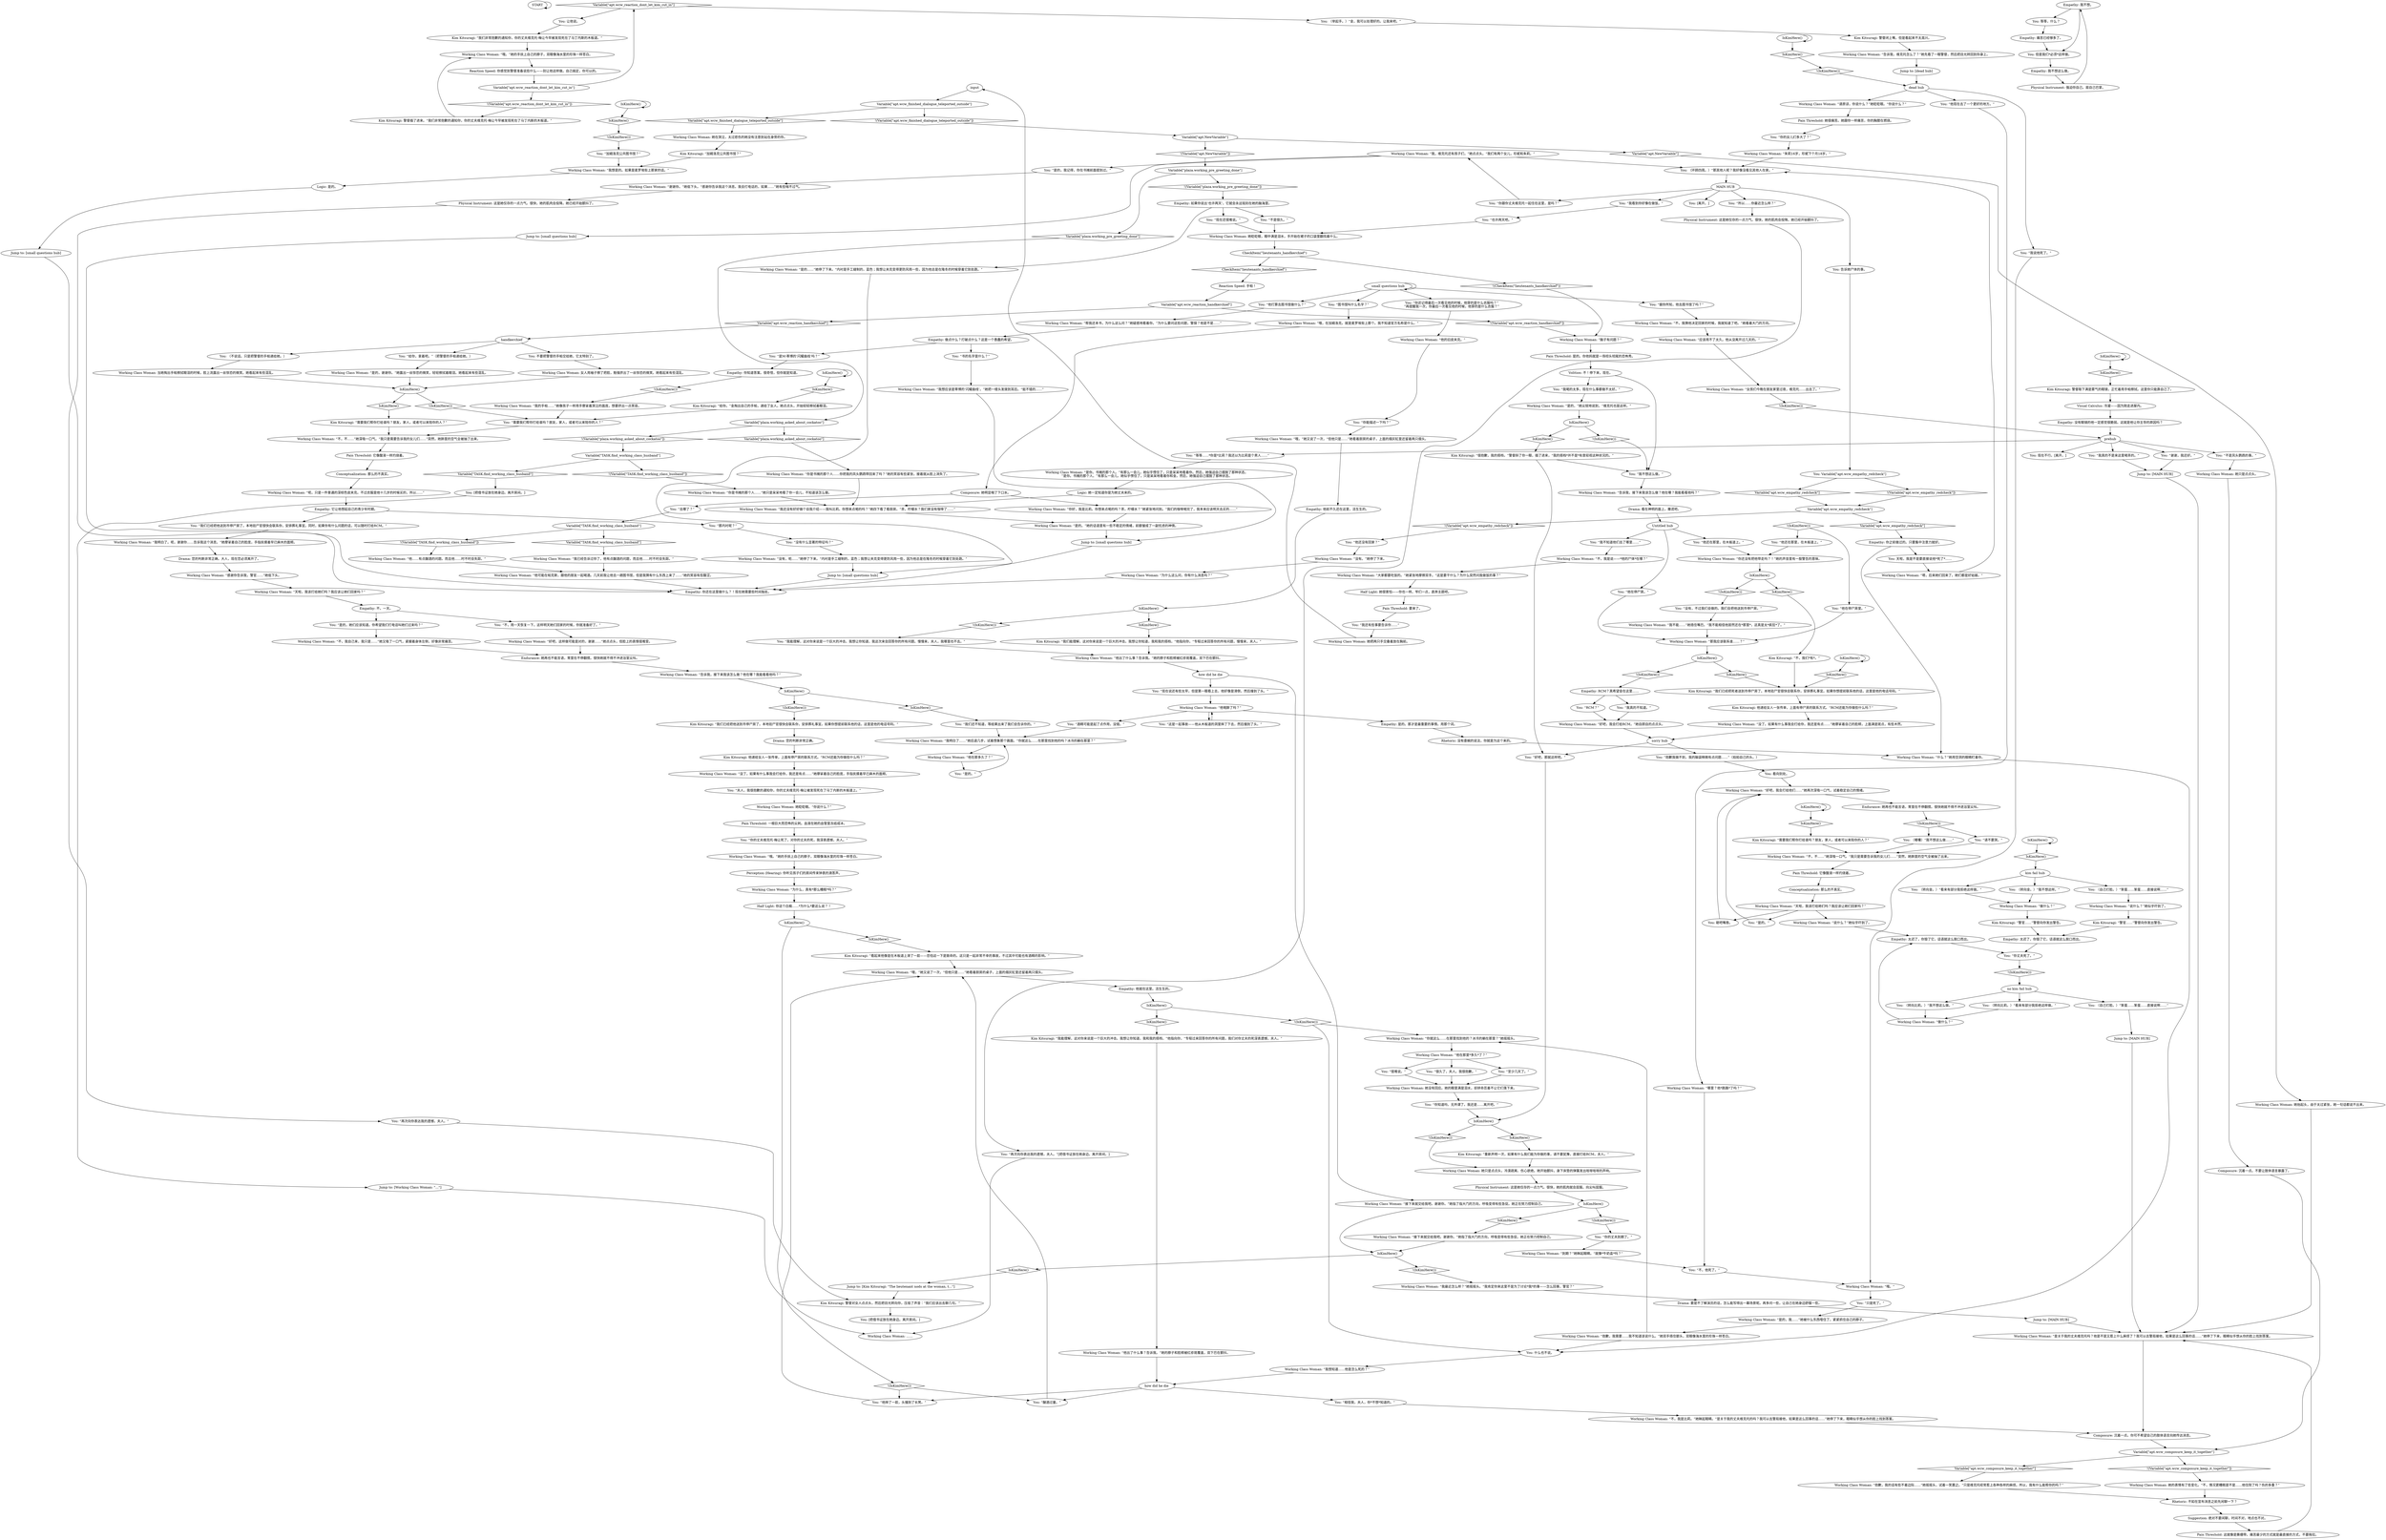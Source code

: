 # APT / WCW MAIN
# Working Class Woman in her room, apartment #20.
# ==================================================
digraph G {
	  0 [label="START"];
	  1 [label="input"];
	  2 [label="Pain Threshold: 要来了。"];
	  3 [label="Jump to: [MAIN HUB]"];
	  4 [label="Working Class Woman: “是关于我的丈夫维克托吗？他是不是又惹上什么麻烦了？我可以去警局接他，如果是这么回事的话……”她停了下来，眼睛似乎想从你的脸上找到答案。"];
	  5 [label="MAIN HUB"];
	  6 [label="Working Class Woman: “女孩们今晚在朋友家里过夜，维克托……出去了。”"];
	  7 [label="Jump to: [small questions hub]"];
	  8 [label="You: “你的女儿们多大了？”"];
	  9 [label="IsKimHere()"];
	  10 [label="IsKimHere()", shape=diamond];
	  11 [label="!(IsKimHere())", shape=diamond];
	  12 [label="Reaction Speed: 你感觉到警督准备说些什么——别让他这样做。自己搞定，你可以的。"];
	  13 [label="Working Class Woman: “哦，”她又说了一次，“但他只是……”她看着厨房的桌子，上面的烟灰缸里还留着两只烟头。"];
	  14 [label="Working Class Woman: “你就这么……在那里找到他的？冰冷的躺在那里？”她摇摇头。"];
	  15 [label="You: “我不想这么做。”"];
	  16 [label="You: “你知道吗，无所谓了。我还是……离开吧。”"];
	  17 [label="Perception (Hearing): 你听见孩子们的房间传来钟表的滴答声。"];
	  18 [label="Working Class Woman: “哦，”她又说了一次，“但他只是……”她看着厨房的桌子，上面的烟灰缸里还留着两只烟头。"];
	  19 [label="Working Class Woman: “呃，只是一件普通的深棕色皮夹克。不过衣服是他十几岁的时候买的，所以……”"];
	  20 [label="Working Class Woman: “天啦，我该打给她们吗？我应该让她们回家吗？”"];
	  21 [label="Physical Instrument: 这是她仅存的一点力气。很快，她的肌肉会投降。她已经开始颤抖了。"];
	  22 [label="Working Class Woman: “我最近怎么样？”她摇摇头。“我肯定你来这里不是为了讨论*我*的事——怎么回事，警官？”"];
	  23 [label="You: [把借书证放在她身边。离开房间。]"];
	  24 [label="Working Class Woman: “是你。书摊的那个人。”有那么一会儿，她似乎愣住了，只是呆呆地看着你。然后，她强迫自己摆脱了那种状态。\n“是你。书摊的那个人。”有那么一会儿，她似乎愣住了，只是呆呆地看着你和金。然后，她强迫自己摆脱了那种状态。"];
	  25 [label="Working Class Woman: “不，我是比莉。”她眯起眼睛。“是关于我的丈夫维克托的吗？我可以去警局接他，如果是这么回事的话……”她停了下来，眼睛似乎想从你的脸上找到答案。"];
	  26 [label="Working Class Woman: “为什么，真有*那么糟糕*吗？”"];
	  27 [label="IsKimHere()"];
	  28 [label="IsKimHere()", shape=diamond];
	  29 [label="!(IsKimHere())", shape=diamond];
	  30 [label="Working Class Woman: “告诉我，接下来我该怎么做？他在哪？我能看看他吗？”"];
	  31 [label="Working Class Woman: “什么？”她用空洞的眼睛盯着你。"];
	  32 [label="You: “夫人，我很抱歉的通知你，你的丈夫维克托·梅让被发现死在了马丁内斯的木板道上。”"];
	  33 [label="Working Class Woman: “谢谢你。”她低下头。“感谢你告诉我这个消息。我会打电话的，如果……”她有些喘不过气。"];
	  34 [label="Working Class Woman: “嗯，后来她们回来了。她们都是好姑娘。”"];
	  35 [label="Empathy: 是的。那才是最重要的事情。用那个词。"];
	  36 [label="You: “是的。”"];
	  37 [label="Empathy: 如果你说出‘也许两天’，它就会永远铭刻在她的脑海里。"];
	  38 [label="Working Class Woman: “你好，我是比莉。你想来点喝的吗？茶，柠檬水？”她紧张地问到。“我们的咖啡喝完了，我本来应该明天去买的……”"];
	  39 [label="You: “去哪了？”"];
	  40 [label="You: “他还没有回家？”"];
	  41 [label="Empathy: 我不想。"];
	  42 [label="IsKimHere()"];
	  43 [label="IsKimHere()", shape=diamond];
	  44 [label="!(IsKimHere())", shape=diamond];
	  45 [label="Working Class Woman: “请原谅，你说什么？”她眨眨眼。“你说什么？”"];
	  46 [label="You: “你的丈夫到期了。”"];
	  47 [label="Working Class Woman: “接下来就交给我吧。谢谢你。”她指了指大门的方向，呼吸变得有些急促。她正在努力控制自己。"];
	  48 [label="You: “这是一起事故——他从木板道的洞里摔了下去，然后撞到了头。”"];
	  49 [label="You: “我们还不知道，等结果出来了我们会告诉你的。”"];
	  50 [label="Kim Kitsuragi: “我们已经把他送到市停尸房了。本地验尸官很快会联系你，安排葬礼事宜。如果你想提前联系他的话，这里是他的电话号码。”"];
	  51 [label="Empathy: 你知道答案。很奇怪，但你就是知道。"];
	  52 [label="Working Class Woman: “是的。”她的话语里有一些不稳定的情绪，前额皱成了一副忧虑的神情。"];
	  53 [label="IsKimHere()"];
	  54 [label="IsKimHere()", shape=diamond];
	  55 [label="!(IsKimHere())", shape=diamond];
	  56 [label="Composure: 她明显咽了下口水。"];
	  57 [label="IsKimHere()"];
	  58 [label="IsKimHere()", shape=diamond];
	  59 [label="!(IsKimHere())", shape=diamond];
	  60 [label="Kim Kitsuragi: “加姆洛克公共图书馆？”"];
	  61 [label="Empathy: 你还在这里做什么？！现在她需要些时间独处。"];
	  62 [label="small questions hub"];
	  63 [label="You: “我还有些事要告诉你……”"];
	  64 [label="Jump to: [MAIN HUB]"];
	  65 [label="Working Class Woman: “说什么？”她似乎吓到了。"];
	  66 [label="You: 看向别处。"];
	  67 [label="Working Class Woman: “脑子有问题？”"];
	  68 [label="IsKimHere()"];
	  69 [label="IsKimHere()", shape=diamond];
	  70 [label="!(IsKimHere())", shape=diamond];
	  71 [label="You: “我们已经把他送到市停尸房了。本地验尸官很快会联系你，安排葬礼事宜。同时，如果你有什么问题的话，可以随时打给RCM。”"];
	  72 [label="You: “没有什么显著的特征吗？”"];
	  73 [label="Working Class Woman: “是的……”她停了下来。“内衬是手工缝制的，蓝色；我想让夹克变得更防风雨一些，因为他总是在隆冬的时候穿着它到处跑。”"];
	  74 [label="You: “也许两天吧。”"];
	  75 [label="Working Class Woman: “大家都要吃饭的。”她紧张地摩擦双手。“这是要干什么？为什么突然问我做饭的事？”"];
	  76 [label="IsKimHere()"];
	  77 [label="IsKimHere()", shape=diamond];
	  78 [label="!(IsKimHere())", shape=diamond];
	  79 [label="You: “不是凤头鹦鹉的事。”"];
	  80 [label="You: “据你所知，他去图书馆了吗？”"];
	  81 [label="You: “只是死了。”"];
	  82 [label="Kim Kitsuragi: “我能理解，这对你来说是一个巨大的冲击。我想让你知道，我和我的搭档，”他指向你，“专程过来回答你的所有问题，我们对你丈夫的死深表遗憾，夫人。”"];
	  83 [label="You: “我不知道他们去了哪里……”"];
	  84 [label="You: （不说话。只是把警督的手帕递给她。）"];
	  85 [label="Variable[\"apt.NewVariable\"]"];
	  86 [label="Variable[\"apt.NewVariable\"]", shape=diamond];
	  87 [label="!(Variable[\"apt.NewVariable\"])", shape=diamond];
	  88 [label="Variable[\"plaza.working_asked_about_cockatoo\"]"];
	  89 [label="Variable[\"plaza.working_asked_about_cockatoo\"]", shape=diamond];
	  90 [label="!(Variable[\"plaza.working_asked_about_cockatoo\"])", shape=diamond];
	  91 [label="You: “你能描述一下吗？”"];
	  92 [label="You: （自己打脸。）“笨蛋……笨蛋……直接说啊……”"];
	  93 [label="You: （转向比莉。）“看来有部分我拒绝这样做。”"];
	  94 [label="Working Class Woman: “不，不……”她深吸一口气。“我只是需要告诉我的女儿们……”突然，她肺里的空气全被抽了出来。"];
	  95 [label="Working Class Woman: “朱莉16岁，珍妮下个月18岁。”"];
	  96 [label="Logic: 是的。"];
	  97 [label="Physical Instrument: 强迫你自己。扇自己巴掌。"];
	  98 [label="Empathy: 他就在这里。活生生的。"];
	  99 [label="Conceptualization: 那么的不真实。"];
	  100 [label="Working Class Woman: “不。我猜他决定回家的时候，我就知道了吧。”她看着大门的方向。"];
	  101 [label="You: 等等，什么？"];
	  102 [label="kim fail hub"];
	  103 [label="Variable[\"apt.wcw_reaction_dont_let_kim_cut_in\"]"];
	  104 [label="Variable[\"apt.wcw_reaction_dont_let_kim_cut_in\"]", shape=diamond];
	  105 [label="!(Variable[\"apt.wcw_reaction_dont_let_kim_cut_in\"])", shape=diamond];
	  106 [label="Working Class Woman: “哦。”"];
	  107 [label="Working Class Woman: “你还没有把他带走吗？！”她的声音里有一股警告的意味。"];
	  108 [label="Working Class Woman: “不，我是说——*他的尸体*在哪？”"];
	  109 [label="You: “给你，拿着吧。”（把警督的手帕递给她。）"];
	  110 [label="You: “不，用一天恢复一下，这样明天她们回家的时候，你就准备好了。”"];
	  111 [label="Working Class Woman: “告诉我，接下来我该怎么做？他在哪？我能看看他吗？”"];
	  112 [label="You: “是的，我记得，你在书摊前面提到过。”"];
	  113 [label="Working Class Woman: 她抬起头，由于太过紧张，她一句话都说不出来。"];
	  114 [label="Kim Kitsuragi: 警督对女人点点头，然后把目光转向你，压低了声音：“我们应该出去聊几句。”"];
	  115 [label="Untitled hub"];
	  116 [label="IsKimHere()"];
	  117 [label="IsKimHere()", shape=diamond];
	  118 [label="!(IsKimHere())", shape=diamond];
	  119 [label="You: [把借书证放在她身边。离开房间。]"];
	  120 [label="You: “你跟你丈夫维克托一起住在这里，是吗？”"];
	  121 [label="Working Class Woman: “你是书摊的那个人……”她只是呆呆地看了你一会儿，不知道该怎么做。"];
	  122 [label="You: “我真的不知道。”"];
	  123 [label="Working Class Woman: “我明白了……”她后退几步，试着想象那个画面。“你就这么……在那里找到他的吗？冰冷的躺在那里？”"];
	  124 [label="IsKimHere()"];
	  125 [label="IsKimHere()", shape=diamond];
	  126 [label="!(IsKimHere())", shape=diamond];
	  127 [label="Working Class Woman: “我明白了。呃，谢谢你……告诉我这个消息。”她摩挲着自己的脸庞，手指抚摸着早已麻木的面颊。"];
	  128 [label="Working Class Woman: “我想应该是蒂博的‘闪耀曲线’。”她把一缕头发拨到耳后。“挺不错的……”"];
	  129 [label="Empathy: 做点什么？打破点什么？这是一个愚蠢的希望。"];
	  130 [label="Pain Threshold: 一根巨大而恐怖的尖刺。血液在她的血管里冻结成冰。"];
	  131 [label="Drama: 您的判断非常正确。"];
	  132 [label="prehub"];
	  133 [label="Variable[\"plaza.working_pre_greeting_done\"]"];
	  134 [label="Variable[\"plaza.working_pre_greeting_done\"]", shape=diamond];
	  135 [label="!(Variable[\"plaza.working_pre_greeting_done\"])", shape=diamond];
	  136 [label="Working Class Woman: “我，维克托还有孩子们，”她点点头。“我们有两个女儿，珍妮和朱莉。”"];
	  137 [label="Working Class Woman: “为什么这么问，你有什么消息吗？”"];
	  138 [label="Working Class Woman: “哦，在加姆洛克。就是麦罗埃街上那个。我不知道官方名称是什么。”"];
	  139 [label="You: “不，他死了。”"];
	  140 [label="You: “他在停尸房里。”"];
	  141 [label="You: “我能理解，这对你来说是一个巨大的冲击。我想让你知道，我这次来会回答你的所有问题。慢慢来，夫人，我哪里也不去。”"];
	  142 [label="Working Class Woman: “他喝醉了吗？”"];
	  143 [label="Working Class Woman: “他在那多久了？”"];
	  144 [label="Working Class Woman: 当她掏出手帕擦拭眼泪的时候，脸上流露出一丝惊恐的微笑。她看起来有些混乱。"];
	  145 [label="You: “是的，她们应该知道。你希望我们打电话叫她们过来吗？”"];
	  146 [label="Pain Threshold: 它像酸液一样灼烧着。"];
	  147 [label="Physical Instrument: 这是她仅存的一点力气。很快，她的肌肉会投降。她已经开始颤抖了。"];
	  148 [label="Working Class Woman: “天啦，我该打给她们吗？我应该让她们回家吗？”"];
	  149 [label="You: “是的。”"];
	  150 [label="Drama: 要是不了解演员的话，怎么能写得出一幕场景呢。再多问一些，让自己在她身边舒服一些。"];
	  151 [label="Pain Threshold: 这就像是撕绷带。痛苦最少的方式就是最直接的方式，不要拖拉。"];
	  152 [label="You: “你还记得最后一次看见他的时候，他穿的是什么衣服吗？”\n“再提醒我一次，你最后一次看见他的时候，他穿的是什么衣服？”"];
	  153 [label="You: “相信我，夫人，你*不想*知道的。”"];
	  154 [label="You: “你的丈夫维克托·梅让死了。对你的丈夫的死，我深表遗憾，夫人。”"];
	  155 [label="how did he die"];
	  156 [label="You: “现在还很难说。”"];
	  157 [label="Visual Calculus: 冷凝——因为刚走进屋内。"];
	  158 [label="IsKimHere()"];
	  159 [label="IsKimHere()", shape=diamond];
	  160 [label="!(IsKimHere())", shape=diamond];
	  161 [label="You: “我真的不是来这里喝茶的。”"];
	  162 [label="You: [离开。]"];
	  163 [label="Logic: 她一定知道你是为她丈夫来的。"];
	  164 [label="Variable[\"TASK.find_working_class_husband\"]"];
	  165 [label="Variable[\"TASK.find_working_class_husband\"]", shape=diamond];
	  166 [label="!(Variable[\"TASK.find_working_class_husband\"])", shape=diamond];
	  167 [label="You: “等等……*你是*比莉？我还以为比莉是个男人……”"];
	  168 [label="Working Class Woman: “他出了什么事？告诉我。”她的脖子和脸颊被红疹斑覆盖，双下巴在颤抖。"];
	  169 [label="IsKimHere()"];
	  170 [label="IsKimHere()", shape=diamond];
	  171 [label="!(IsKimHere())", shape=diamond];
	  172 [label="Reaction Speed: 手帕！"];
	  173 [label="Kim Kitsuragi: 他递给女人一张传单，上面有停尸房的联系方式。“RCM还能为你做些什么吗？”"];
	  174 [label="Empathy: 没有眼镜的他一定感觉很脆弱。这就是他让你主导的原因吗？"];
	  175 [label="You: 天啦，我是不是要直接说他*死了*……"];
	  176 [label="Empathy: 痛苦已经够多了。"];
	  177 [label="Pain Threshold: 她很痛苦。她跟你一样痛苦，你的胸膛在燃烧。"];
	  178 [label="Working Class Woman: “我已经告诉过你了，他有点酗酒的问题，而且他……时不时会失踪。”"];
	  179 [label="Variable[\"TASK.find_working_class_husband\"]"];
	  180 [label="Variable[\"TASK.find_working_class_husband\"]", shape=diamond];
	  181 [label="!(Variable[\"TASK.find_working_class_husband\"])", shape=diamond];
	  182 [label="Working Class Woman: “他可能在帕克斯，跟他的朋友一起喝酒。几天前我让他去一趟图书馆，但是我猜有什么东西上来了……”她的笑容有些酸涩。"];
	  183 [label="You: “你丈夫死了。”"];
	  184 [label="Working Class Woman: “做什么？”"];
	  185 [label="IsKimHere()"];
	  186 [label="IsKimHere()", shape=diamond];
	  187 [label="!(IsKimHere())", shape=diamond];
	  188 [label="Kim Kitsuragi: “我们已经把死者送到市停尸房了。本地验尸官很快会联系你，安排葬礼事宜。如果你想提前联系他的话，这里是他的电话号码。”"];
	  189 [label="Kim Kitsuragi: 他递给女人一张传单，上面有停尸房的联系方式。“RCM还能为你做些什么吗？”"];
	  190 [label="Working Class Woman: “那我应该联系谁……？”"];
	  191 [label="You: “我喝的太多，现在什么事都做不太好。”"];
	  192 [label="Working Class Woman: 她只是点点头，冷漠疏离、伤心欲绝。她开始颤抖，身下床垫的弹簧发出吱呀吱呀的声响。"];
	  193 [label="Working Class Woman: 她眨眨眼，眼中满是泪水，手开始在裙子的口袋里翻找着什么。"];
	  194 [label="You: “他打算去图书馆做什么？”"];
	  195 [label="Kim Kitsuragi: 警督取下满是雾气的眼镜，正忙着用手帕擦拭。这里你只能靠自己了。"];
	  196 [label="Pain Threshold: 它像酸液一样灼烧着。"];
	  197 [label="Working Class Woman: “接下来就交给我吧。谢谢你。”她指了指大门的方向，呼吸变得有些急促。她正在努力控制自己。"];
	  198 [label="Jump to: [Working Class Woman: \"...\"]"];
	  199 [label="Working Class Woman: 她只是点点头。"];
	  200 [label="Working Class Woman: “应该用不了太久。他从没离开过几天的。”"];
	  201 [label="You: （转向金。）“我不想这样。”"];
	  202 [label="You: “图书馆叫什么名字？”"];
	  203 [label="You: 但是我们*必须*这样做。"];
	  204 [label="You: “酗酒过量。”"];
	  205 [label="Working Class Woman: “他在那里*多久*了？”"];
	  206 [label="You: 什么也不说。"];
	  207 [label="Working Class Woman: “我想知道……他是怎么死的？”"];
	  208 [label="Kim Kitsuragi: “看起来他像是在木板道上滑了一跤——恐怕这一下是致命的。这只是一起非常不幸的事故，不过其中可能也有酒精的影响。”"];
	  209 [label="IsKimHere()"];
	  210 [label="IsKimHere()", shape=diamond];
	  211 [label="!(IsKimHere())", shape=diamond];
	  212 [label="Kim Kitsuragi: “我们能理解，这对你来说是一个巨大的冲击。我想让你知道，我和我的搭档，”他指向你，“专程过来回答你的所有问题，慢慢来，夫人。”"];
	  213 [label="Working Class Woman: 她眨眨眼。“你说什么？”"];
	  214 [label="You: “不是很久。”"];
	  215 [label="Jump to: [small questions hub]"];
	  216 [label="Variable[\"apt.wcw_reaction_handkerchief\"]"];
	  217 [label="Variable[\"apt.wcw_reaction_handkerchief\"]", shape=diamond];
	  218 [label="!(Variable[\"apt.wcw_reaction_handkerchief\"])", shape=diamond];
	  219 [label="Rhetoric: 没有委婉的说法，你就是为这个来的。"];
	  220 [label="Empathy: 不。一天。"];
	  221 [label="Kim Kitsuragi: 警督插了进来。“我们非常抱歉的通知你，你的丈夫维克托·梅让今早被发现死在了马丁内斯的木板道。”"];
	  222 [label="Volition: 不！停下来，现在。"];
	  223 [label="You: “所以……你最近怎么样？”"];
	  224 [label="Working Class Woman: 她的表情有了些变化。“不，情况更糟糕是不是……他住院了吗？伤的多重？”"];
	  225 [label="Working Class Woman: “我还没有好好做个自我介绍——我叫比莉。你想来点喝的吗？”她四下看了看厨房。“茶，柠檬水？我们家没有咖啡了……”"];
	  226 [label="Working Class Woman: 她把两只手交叠着放在胸前。"];
	  227 [label="no kim fail hub"];
	  228 [label="Empathy: 太迟了，你毁了它，话语就这么脱口而出。"];
	  229 [label="Kim Kitsuragi: “我们非常抱歉的通知你，你的丈夫维克托·梅让今早被发现死在了马丁内斯的木板道。”"];
	  230 [label="You: 让他说。"];
	  231 [label="You: “他摔了一跤，头撞到了长凳。”"];
	  232 [label="You: “至少几天了。”"];
	  233 [label="You: “抱歉我做不到，我的脑袋稍微有点问题……”（拍拍自己的头。）"];
	  234 [label="Kim Kitsuragi: “重新声明一次，如果有什么我们能为你做的事，请不要犹豫，直接打给RCM，夫人。”"];
	  235 [label="IsKimHere()"];
	  236 [label="IsKimHere()", shape=diamond];
	  237 [label="!(IsKimHere())", shape=diamond];
	  238 [label="Kim Kitsuragi: “需要我们帮你打给谁吗？朋友，家人，或者可以来陪你的人？”"];
	  239 [label="You: “需要我们帮你打给谁吗？朋友，家人，或者可以来陪你的人？”"];
	  240 [label="Working Class Woman: “感谢你告诉我，警官……”她低下头。"];
	  241 [label="Empathy: 它让他想起自己的青少年时期。"];
	  242 [label="Empathy: 他前不久还在这里，活生生的。"];
	  243 [label="Endurance: 她再也不能言语，胃里在不停翻搅。很快她就不得不冲进浴室尖叫。"];
	  244 [label="Half Light: 你这个白痴……*为什么*要这么说？！"];
	  245 [label="Working Class Woman: “不，不……”她深吸一口气。“我只是需要告诉我的女儿们……”突然，她肺里的空气全被抽了出来。"];
	  246 [label="IsKimHere()"];
	  247 [label="IsKimHere()", shape=diamond];
	  248 [label="!(IsKimHere())", shape=diamond];
	  249 [label="Working Class Woman: “他……有点酗酒的问题。而且他……时不时会失踪。”"];
	  250 [label="Kim Kitsuragi: 警督闭上嘴，但是看起来不太高兴。"];
	  251 [label="Working Class Woman: “哪里？他*跑路*了吗？”"];
	  252 [label="Working Class Woman: “是的，我……”她被什么东西噎住了，紧紧抓住自己的脖子。"];
	  253 [label="Working Class Woman: “哦。”她的手抚上自己的脖子，双眼像海水里的珍珠一样苍白。"];
	  254 [label="how did he die"];
	  255 [label="CheckItem(\"lieutenants_handkerchief\")"];
	  256 [label="CheckItem(\"lieutenants_handkerchief\")", shape=diamond];
	  257 [label="!(CheckItem(\"lieutenants_handkerchief\"))", shape=diamond];
	  258 [label="Working Class Woman: “没有，呃……”她停了下来。“内衬是手工缝制的，蓝色；我想让夹克变得更防风雨一些，因为他总是在隆冬的时候穿着它到处跑。”"];
	  259 [label="Jump to: [small questions hub]"];
	  260 [label="You: “加姆洛克公共图书馆？”"];
	  261 [label="Conceptualization: 那么的不真实。"];
	  262 [label="Pain Threshold: 是的。你他妈就是一场彻头彻尾的恐怖秀。"];
	  263 [label="You: “再次向你表达我的遗憾，夫人。”"];
	  264 [label="Jump to: [Kim Kitsuragi: \"The lieutenant nods at the woman, t...\"]"];
	  265 [label="Working Class Woman: 女人用袖子擦了把脸，勉强挤出了一丝惊恐的微笑。她看起来有些混乱。"];
	  266 [label="You: “谢谢，我还好。”"];
	  267 [label="Variable[\"apt.wcw_empathy_redcheck\"]"];
	  268 [label="Variable[\"apt.wcw_empathy_redcheck\"]", shape=diamond];
	  269 [label="!(Variable[\"apt.wcw_empathy_redcheck\"])", shape=diamond];
	  270 [label="You: （转向金。）“看来有部分我拒绝这样做。”"];
	  271 [label="You: （转向比莉。）“我不想这么做。”"];
	  272 [label="Kim Kitsuragi: “警官……”警督向你发出警告。"];
	  273 [label="Working Class Woman: “说什么？”她似乎吓到了。"];
	  274 [label="You: “好吧，那就这样吧。”"];
	  275 [label="sorry hub"];
	  276 [label="IsKimHere()"];
	  277 [label="IsKimHere()", shape=diamond];
	  278 [label="!(IsKimHere())", shape=diamond];
	  279 [label="Kim Kitsuragi: “很抱歉，我的搭档，”警督斜了你一眼，插了进来，“我的搭档*并不是*有意轻视这种状况的。”"];
	  280 [label="Empathy: 你之前做过的。只要集中注意力就好。"];
	  281 [label="Working Class Woman: “哦。”她的手抚上自己的脖子，双眼像海水里的珍珠一样苍白。"];
	  282 [label="Working Class Woman: “他出了什么事？告诉我。”她的脖子和脸颊被红疹斑覆盖，双下巴在颤抖。"];
	  283 [label="Physical Instrument: 这是她仅存的一点力气。很快，她的肌肉就会屈服。向尖叫屈服。"];
	  284 [label="Jump to: [MAIN HUB]"];
	  285 [label="IsKimHere()"];
	  286 [label="IsKimHere()", shape=diamond];
	  287 [label="!(IsKimHere())", shape=diamond];
	  288 [label="Variable[\"apt.wcw_finished_dialogue_teleported_outside\"]"];
	  289 [label="Variable[\"apt.wcw_finished_dialogue_teleported_outside\"]", shape=diamond];
	  290 [label="!(Variable[\"apt.wcw_finished_dialogue_teleported_outside\"])", shape=diamond];
	  291 [label="You: （环顾四周。）“那其他人呢？我好像没看见其他人在家。”"];
	  292 [label="Empathy: 我不想这么做。"];
	  293 [label="Empathy: 太迟了，你毁了它，话语就这么脱口而出。"];
	  294 [label="You: “他现在去了一个更好的地方。”"];
	  295 [label="Working Class Woman: “到期？”她眯起眼睛。“就像*牛奶盒*吗？”"];
	  296 [label="Working Class Woman: “告诉我，维克托怎么了？”她先看了一眼警督，然后把目光转回到你身上。"];
	  297 [label="Working Class Woman: “抱歉，我需要……我不知道该说什么。”她双手捂住额头，双眼像海水里的珍珠一样苍白。"];
	  298 [label="Working Class Woman: “好吧，我会打给他们……”她再次深吸一口气，试着稳定自己的情绪。"];
	  299 [label="You: “他在停尸房。”"];
	  300 [label="You: “没有，不过我们会做的。我们会把他送到市停尸房。”"];
	  301 [label="Working Class Woman: “不，我自己来，我只是……”她又吸了一口气，紧握着身体左侧，好像非常痛苦。"];
	  302 [label="IsKimHere()"];
	  303 [label="IsKimHere()", shape=diamond];
	  304 [label="!(IsKimHere())", shape=diamond];
	  305 [label="Drama: 看在神明的面上，撒谎吧。"];
	  306 [label="Rhetoric: 不如在宣布消息之前先闲聊一下？"];
	  307 [label="Jump to: [small questions hub]"];
	  308 [label="You: 现在不行。[离开。]"];
	  309 [label="Working Class Woman: “他的旧皮夹克。”"];
	  310 [label="dead hub"];
	  311 [label="Jump to: [dead hub]"];
	  312 [label="Working Class Woman: “没了。如果有什么事我会打给你，我还是有点……”她摩挲着自己的脸颊，上面满是斑点，有些木然。"];
	  313 [label="You: （嘟囔）“我不想这么做……”"];
	  314 [label="Empathy: RCM？真希望金在这里……"];
	  315 [label="You: “RCM？”"];
	  316 [label="You: “他还在那里，在木板道上。”"];
	  317 [label="You: “现在说还有些太早，但是第一眼看上去，他好像是滑倒，然后撞到了头。”"];
	  318 [label="Kim Kitsuragi: “给你。”金掏出自己的手帕，递给了女人。她点点头，开始轻轻擦拭着眼泪。"];
	  319 [label="Working Class Woman: “我的手帕……”她像孩子一样用手摩挲着哭泣的面庞，想要挤出一点笑容。"];
	  320 [label="Working Class Woman: “没了，如果有什么事我会打给你，我还是有点……”她摩挲着自己的脸庞，手指抚摸着早已麻木的面颊。"];
	  321 [label="You: “那内衬呢？”"];
	  322 [label="You: “我看到你好像在做饭。”"];
	  323 [label="Kim Kitsuragi: “不，我们*有*。”"];
	  324 [label="Suggestion: 绝对不要闲聊，时间不对，地点也不对。"];
	  325 [label="Working Class Woman: “你是书摊的那个人……你把我的凤头鹦鹉带回来了吗？”她的笑容有些紧张，接着就从脸上消失了。"];
	  326 [label="Composure: 沉着一点。你可不希望自己的肢体语言向她传达消息。"];
	  327 [label="Variable[\"apt.wcw_composure_keep_it_together\"]"];
	  328 [label="Variable[\"apt.wcw_composure_keep_it_together\"]", shape=diamond];
	  329 [label="!(Variable[\"apt.wcw_composure_keep_it_together\"])", shape=diamond];
	  330 [label="Working Class Woman: “抱歉，我的话有些不着边际……”她摇摇头，试着一笑置之。“只是维克托经常惹上各种各样的麻烦。所以，我有什么能帮你的吗？”"];
	  331 [label="Working Class Woman: “没有。”她停了下来。"];
	  332 [label="You: 告诉她尸体的事。"];
	  333 [label="You: Variable[\"apt.wcw_empathy_redcheck\"]"];
	  334 [label="Variable[\"apt.wcw_empathy_redcheck\"]", shape=diamond];
	  335 [label="!(Variable[\"apt.wcw_empathy_redcheck\"])", shape=diamond];
	  336 [label="Kim Kitsuragi: “警官……”警督向你发出警告。"];
	  337 [label="You: “很难说。”"];
	  338 [label="Kim Kitsuragi: “需要我们帮你打给谁吗？朋友，家人，或者可以来陪你的人？”"];
	  339 [label="Working Class Woman: “好吧，我会打给RCM，”她自顾自的点点头。"];
	  340 [label="Working Class Woman: “是的，谢谢你。”她露出一丝惊恐的微笑，轻轻擦拭着眼泪。她看起来有些混乱。"];
	  341 [label="You: “再次向你表达我的遗憾，夫人。”[把借书证放在她身边。离开房间。]"];
	  342 [label="You: “书的名字是什么？”"];
	  343 [label="You: “是M·蒂博的‘闪耀曲线’吗？”"];
	  344 [label="Working Class Woman: “我想是的。如果是麦罗埃街上那家的话。”"];
	  345 [label="Drama: 您的判断非常正确。大人，现在您必须离开了。"];
	  346 [label="Endurance: 她再也不能言语，胃里在不停翻搅。很快她就不得不冲进浴室尖叫。"];
	  347 [label="You: “很久了，夫人。我很抱歉。”"];
	  348 [label="Half Light: 她很害怕——你也一样。爷们一点，直奔主题吧。"];
	  349 [label="Working Class Woman: ……"];
	  350 [label="Working Class Woman: 她在哭泣，太过悲伤的她没有注意到站在身旁的你。"];
	  351 [label="You: 不要把警督的手帕交给她，它太特别了。"];
	  352 [label="Composure: 沉着一点。不要让肢体语言暴露了。"];
	  353 [label="You: （自己打脸。）“笨蛋……笨蛋……直接说啊……”"];
	  354 [label="Working Class Woman: “做什么？”"];
	  355 [label="You: “我说他死了。”"];
	  356 [label="You: （举起手。）“金，我可以处理好的。让我来吧。”"];
	  357 [label="Working Class Woman: 她没有回应。她的眼里满是泪水，却拼命忍着不让它们落下来。"];
	  358 [label="You: “请不要哭。”"];
	  359 [label="You: 砸吧嘴唇。"];
	  360 [label="You: “他还在那里，在木板道上。”"];
	  361 [label="Working Class Woman: “是的，”她尖锐地说到，“维克托也是这样。”"];
	  362 [label="Working Class Woman: “我不能……”她捂住嘴巴。“我不能相信他居然还在*那里*，这真是太*疯狂*了。”"];
	  363 [label="You: “酒精可能是起了点作用，没错。”"];
	  364 [label="handkerchief"];
	  365 [label="Working Class Woman: “好吧，这样做可能是对的，谢谢……”她点点头，但脸上的表情很难受。"];
	  366 [label="Working Class Woman: “帮我还本书，为什么这么问？”她疑惑地看着你。“为什么要问这些问题，警探？他是不是……”"];
	  0 -> 0
	  1 -> 288
	  2 -> 63
	  3 -> 4
	  4 -> 326
	  5 -> 162
	  5 -> 322
	  5 -> 332
	  5 -> 120
	  5 -> 223
	  6 -> 55
	  7 -> 61
	  8 -> 95
	  9 -> 9
	  9 -> 10
	  10 -> 11
	  11 -> 310
	  12 -> 103
	  13 -> 98
	  14 -> 205
	  15 -> 30
	  16 -> 276
	  17 -> 26
	  18 -> 242
	  19 -> 241
	  20 -> 220
	  21 -> 341
	  22 -> 150
	  23 -> 198
	  24 -> 163
	  25 -> 326
	  26 -> 244
	  27 -> 27
	  27 -> 28
	  28 -> 338
	  29 -> 313
	  29 -> 358
	  30 -> 305
	  31 -> 206
	  32 -> 213
	  33 -> 147
	  34 -> 291
	  35 -> 219
	  36 -> 123
	  37 -> 73
	  37 -> 156
	  37 -> 214
	  38 -> 52
	  39 -> 179
	  40 -> 331
	  41 -> 203
	  41 -> 101
	  42 -> 42
	  42 -> 43
	  43 -> 102
	  44 -> 227
	  45 -> 177
	  46 -> 295
	  47 -> 285
	  48 -> 142
	  49 -> 123
	  50 -> 131
	  51 -> 70
	  52 -> 215
	  53 -> 53
	  53 -> 54
	  54 -> 195
	  55 -> 132
	  56 -> 38
	  56 -> 39
	  57 -> 57
	  57 -> 58
	  58 -> 59
	  59 -> 260
	  60 -> 344
	  62 -> 194
	  62 -> 202
	  62 -> 80
	  62 -> 152
	  62 -> 62
	  63 -> 226
	  64 -> 4
	  65 -> 228
	  66 -> 298
	  67 -> 262
	  68 -> 68
	  68 -> 69
	  69 -> 318
	  70 -> 319
	  71 -> 127
	  72 -> 258
	  73 -> 259
	  74 -> 193
	  75 -> 348
	  76 -> 76
	  76 -> 77
	  77 -> 188
	  78 -> 140
	  78 -> 316
	  79 -> 199
	  80 -> 100
	  81 -> 252
	  82 -> 168
	  83 -> 108
	  84 -> 144
	  85 -> 86
	  85 -> 87
	  86 -> 113
	  87 -> 133
	  88 -> 89
	  88 -> 90
	  89 -> 325
	  90 -> 164
	  91 -> 18
	  92 -> 64
	  93 -> 184
	  94 -> 146
	  95 -> 291
	  96 -> 307
	  97 -> 41
	  98 -> 185
	  99 -> 148
	  100 -> 200
	  101 -> 176
	  102 -> 201
	  102 -> 270
	  102 -> 353
	  103 -> 104
	  103 -> 105
	  104 -> 356
	  104 -> 230
	  105 -> 221
	  106 -> 81
	  107 -> 246
	  108 -> 75
	  109 -> 340
	  110 -> 365
	  111 -> 302
	  112 -> 33
	  113 -> 4
	  114 -> 119
	  115 -> 360
	  115 -> 299
	  115 -> 83
	  116 -> 117
	  116 -> 118
	  117 -> 188
	  118 -> 314
	  119 -> 349
	  120 -> 136
	  121 -> 225
	  122 -> 339
	  123 -> 143
	  124 -> 125
	  124 -> 126
	  125 -> 238
	  126 -> 239
	  127 -> 345
	  128 -> 215
	  129 -> 342
	  129 -> 343
	  130 -> 154
	  131 -> 173
	  132 -> 161
	  132 -> 167
	  132 -> 266
	  132 -> 79
	  132 -> 308
	  133 -> 134
	  133 -> 135
	  134 -> 88
	  135 -> 37
	  136 -> 112
	  136 -> 291
	  136 -> 7
	  137 -> 61
	  138 -> 56
	  139 -> 106
	  140 -> 190
	  141 -> 282
	  142 -> 48
	  142 -> 35
	  142 -> 363
	  143 -> 36
	  144 -> 124
	  145 -> 301
	  146 -> 261
	  147 -> 263
	  148 -> 65
	  148 -> 149
	  148 -> 359
	  149 -> 298
	  150 -> 284
	  151 -> 4
	  152 -> 309
	  153 -> 25
	  154 -> 281
	  155 -> 317
	  155 -> 47
	  156 -> 193
	  157 -> 174
	  158 -> 160
	  158 -> 159
	  159 -> 197
	  160 -> 46
	  161 -> 3
	  163 -> 225
	  164 -> 165
	  164 -> 166
	  165 -> 23
	  166 -> 121
	  167 -> 24
	  168 -> 254
	  169 -> 170
	  169 -> 171
	  170 -> 208
	  171 -> 204
	  171 -> 231
	  172 -> 216
	  173 -> 320
	  174 -> 132
	  175 -> 34
	  176 -> 203
	  177 -> 8
	  178 -> 182
	  179 -> 180
	  179 -> 181
	  180 -> 178
	  181 -> 249
	  182 -> 61
	  183 -> 44
	  184 -> 228
	  185 -> 186
	  185 -> 187
	  186 -> 82
	  187 -> 206
	  187 -> 14
	  188 -> 189
	  189 -> 312
	  190 -> 116
	  191 -> 361
	  192 -> 283
	  193 -> 255
	  194 -> 366
	  195 -> 157
	  196 -> 99
	  197 -> 285
	  198 -> 349
	  199 -> 352
	  200 -> 6
	  201 -> 354
	  202 -> 138
	  203 -> 292
	  204 -> 13
	  205 -> 232
	  205 -> 337
	  205 -> 347
	  206 -> 207
	  207 -> 254
	  208 -> 13
	  209 -> 210
	  209 -> 211
	  210 -> 279
	  211 -> 15
	  212 -> 282
	  213 -> 130
	  214 -> 193
	  215 -> 61
	  216 -> 217
	  216 -> 218
	  217 -> 364
	  218 -> 67
	  219 -> 31
	  220 -> 145
	  220 -> 110
	  221 -> 253
	  222 -> 15
	  222 -> 191
	  223 -> 21
	  224 -> 306
	  225 -> 52
	  226 -> 1
	  227 -> 92
	  227 -> 93
	  227 -> 271
	  228 -> 183
	  229 -> 253
	  230 -> 229
	  231 -> 13
	  232 -> 357
	  233 -> 66
	  234 -> 192
	  235 -> 236
	  235 -> 237
	  236 -> 212
	  237 -> 141
	  238 -> 94
	  239 -> 94
	  240 -> 20
	  241 -> 321
	  241 -> 71
	  242 -> 235
	  243 -> 111
	  244 -> 169
	  245 -> 196
	  246 -> 248
	  246 -> 247
	  247 -> 323
	  248 -> 300
	  249 -> 182
	  250 -> 296
	  251 -> 139
	  252 -> 297
	  253 -> 12
	  254 -> 153
	  254 -> 204
	  254 -> 231
	  255 -> 256
	  255 -> 257
	  256 -> 172
	  257 -> 67
	  258 -> 259
	  259 -> 61
	  260 -> 344
	  261 -> 19
	  262 -> 222
	  263 -> 114
	  264 -> 114
	  265 -> 124
	  266 -> 3
	  267 -> 268
	  267 -> 269
	  268 -> 280
	  269 -> 40
	  270 -> 354
	  271 -> 184
	  272 -> 293
	  273 -> 336
	  274 -> 276
	  275 -> 233
	  275 -> 274
	  276 -> 277
	  276 -> 278
	  277 -> 234
	  278 -> 192
	  279 -> 274
	  279 -> 15
	  280 -> 31
	  280 -> 175
	  281 -> 17
	  282 -> 155
	  283 -> 158
	  284 -> 4
	  285 -> 286
	  285 -> 287
	  286 -> 264
	  287 -> 22
	  288 -> 289
	  288 -> 290
	  289 -> 350
	  290 -> 85
	  291 -> 5
	  292 -> 97
	  293 -> 183
	  294 -> 251
	  295 -> 139
	  296 -> 311
	  297 -> 206
	  297 -> 14
	  298 -> 346
	  299 -> 190
	  300 -> 362
	  301 -> 243
	  302 -> 304
	  302 -> 303
	  303 -> 49
	  304 -> 50
	  305 -> 115
	  306 -> 324
	  307 -> 61
	  309 -> 91
	  310 -> 355
	  310 -> 45
	  310 -> 294
	  311 -> 310
	  312 -> 275
	  313 -> 245
	  314 -> 122
	  314 -> 315
	  315 -> 339
	  316 -> 107
	  317 -> 142
	  318 -> 239
	  319 -> 239
	  320 -> 32
	  321 -> 72
	  322 -> 74
	  323 -> 188
	  324 -> 151
	  325 -> 225
	  326 -> 327
	  327 -> 328
	  327 -> 329
	  328 -> 330
	  329 -> 224
	  330 -> 306
	  331 -> 137
	  332 -> 333
	  333 -> 334
	  333 -> 335
	  334 -> 267
	  335 -> 267
	  336 -> 293
	  337 -> 357
	  338 -> 245
	  339 -> 275
	  340 -> 124
	  341 -> 349
	  342 -> 128
	  343 -> 51
	  344 -> 96
	  345 -> 240
	  346 -> 29
	  347 -> 357
	  348 -> 2
	  350 -> 60
	  351 -> 265
	  352 -> 327
	  353 -> 273
	  354 -> 272
	  355 -> 106
	  356 -> 250
	  357 -> 16
	  358 -> 245
	  359 -> 298
	  360 -> 107
	  361 -> 209
	  362 -> 190
	  363 -> 123
	  364 -> 84
	  364 -> 109
	  364 -> 351
	  365 -> 243
	  366 -> 129
}

